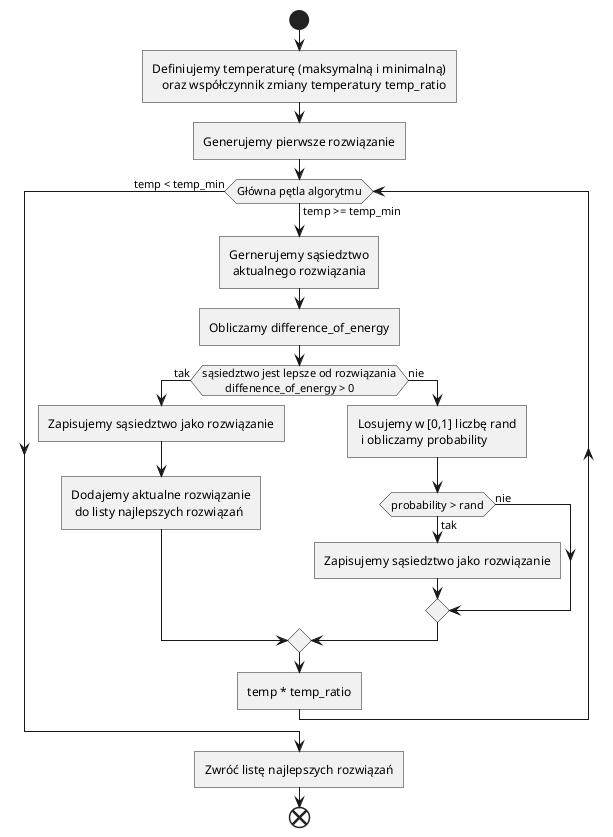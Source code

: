 @startuml
start
:Definiujemy temperaturę (maksymalną i minimalną)
   oraz współczynnik zmiany temperatury temp_ratio]
:Generujemy pierwsze rozwiązanie]

while(Główna pętla algorytmu) is (temp >= temp_min)

    :Gernerujemy sąsiedztwo
     aktualnego rozwiązania]
    :Obliczamy difference_of_energy]

    if (sąsiedztwo jest lepsze od rozwiązania
        diffenence_of_energy > 0) then (tak)
        :Zapisujemy sąsiedztwo jako rozwiązanie]
        :Dodajemy aktualne rozwiązanie
         do listy najlepszych rozwiązań]
    else (nie)
        :Losujemy w [0,1] liczbę rand
         i obliczamy probability]
        if(probability > rand) then (tak)
            :Zapisujemy sąsiedztwo jako rozwiązanie]
        else (nie)
        endif
    endif
    :temp * temp_ratio]
endwhile (temp < temp_min)

:Zwróć listę najlepszych rozwiązań]

end

@enduml